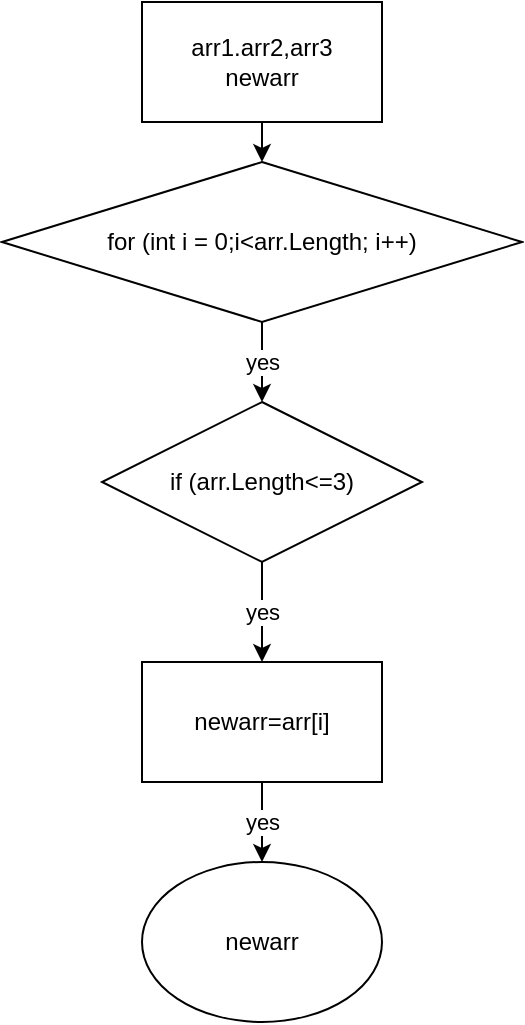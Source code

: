 <mxfile version="19.0.3" type="device"><diagram id="-q-havnpwE3wYqIgZ6t5" name="Страница 1"><mxGraphModel dx="868" dy="553" grid="1" gridSize="10" guides="1" tooltips="1" connect="1" arrows="1" fold="1" page="1" pageScale="1" pageWidth="827" pageHeight="1169" math="0" shadow="0"><root><mxCell id="0"/><mxCell id="1" parent="0"/><mxCell id="cLtvPFV96LdXYmcNmkyr-3" value="" style="edgeStyle=orthogonalEdgeStyle;rounded=0;orthogonalLoop=1;jettySize=auto;html=1;" edge="1" parent="1" source="cLtvPFV96LdXYmcNmkyr-1"><mxGeometry relative="1" as="geometry"><mxPoint x="340" y="110" as="targetPoint"/></mxGeometry></mxCell><mxCell id="cLtvPFV96LdXYmcNmkyr-1" value="arr1.arr2,arr3&lt;br&gt;newarr" style="rounded=0;whiteSpace=wrap;html=1;" vertex="1" parent="1"><mxGeometry x="280" y="30" width="120" height="60" as="geometry"/></mxCell><mxCell id="cLtvPFV96LdXYmcNmkyr-6" value="yes" style="edgeStyle=orthogonalEdgeStyle;rounded=0;orthogonalLoop=1;jettySize=auto;html=1;exitX=0.5;exitY=1;exitDx=0;exitDy=0;entryX=0.5;entryY=0;entryDx=0;entryDy=0;" edge="1" parent="1" source="cLtvPFV96LdXYmcNmkyr-4" target="cLtvPFV96LdXYmcNmkyr-5"><mxGeometry relative="1" as="geometry"/></mxCell><mxCell id="cLtvPFV96LdXYmcNmkyr-4" value="for (int i = 0;i&amp;lt;arr.Length; i++)" style="rhombus;whiteSpace=wrap;html=1;" vertex="1" parent="1"><mxGeometry x="210" y="110" width="260" height="80" as="geometry"/></mxCell><mxCell id="cLtvPFV96LdXYmcNmkyr-8" value="yes" style="edgeStyle=orthogonalEdgeStyle;rounded=0;orthogonalLoop=1;jettySize=auto;html=1;exitX=0.5;exitY=1;exitDx=0;exitDy=0;entryX=0.5;entryY=0;entryDx=0;entryDy=0;" edge="1" parent="1" source="cLtvPFV96LdXYmcNmkyr-5" target="cLtvPFV96LdXYmcNmkyr-7"><mxGeometry relative="1" as="geometry"/></mxCell><mxCell id="cLtvPFV96LdXYmcNmkyr-5" value="if (arr.Length&amp;lt;=3)" style="rhombus;whiteSpace=wrap;html=1;" vertex="1" parent="1"><mxGeometry x="260" y="230" width="160" height="80" as="geometry"/></mxCell><mxCell id="cLtvPFV96LdXYmcNmkyr-10" value="yes" style="edgeStyle=orthogonalEdgeStyle;rounded=0;orthogonalLoop=1;jettySize=auto;html=1;exitX=0.5;exitY=1;exitDx=0;exitDy=0;entryX=0.5;entryY=0;entryDx=0;entryDy=0;" edge="1" parent="1" source="cLtvPFV96LdXYmcNmkyr-7" target="cLtvPFV96LdXYmcNmkyr-9"><mxGeometry relative="1" as="geometry"/></mxCell><mxCell id="cLtvPFV96LdXYmcNmkyr-7" value="newarr=arr[i]" style="rounded=0;whiteSpace=wrap;html=1;" vertex="1" parent="1"><mxGeometry x="280" y="360" width="120" height="60" as="geometry"/></mxCell><mxCell id="cLtvPFV96LdXYmcNmkyr-9" value="newarr" style="ellipse;whiteSpace=wrap;html=1;" vertex="1" parent="1"><mxGeometry x="280" y="460" width="120" height="80" as="geometry"/></mxCell></root></mxGraphModel></diagram></mxfile>